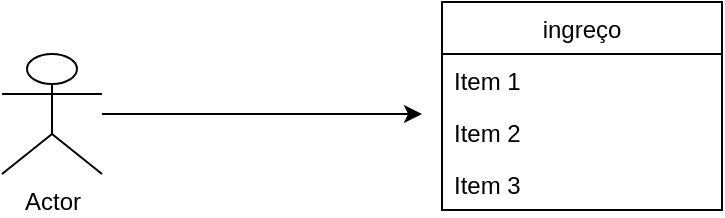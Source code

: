 <mxfile version="15.0.3" type="github">
  <diagram id="go6zeLZJxYFDXEE2uTss" name="Page-1">
    <mxGraphModel dx="868" dy="481" grid="1" gridSize="10" guides="1" tooltips="1" connect="1" arrows="1" fold="1" page="1" pageScale="1" pageWidth="827" pageHeight="1169" math="0" shadow="0">
      <root>
        <mxCell id="0" />
        <mxCell id="1" parent="0" />
        <mxCell id="9T8AzpcP381LG4oKfqYG-1" value="ingreço" style="swimlane;fontStyle=0;childLayout=stackLayout;horizontal=1;startSize=26;horizontalStack=0;resizeParent=1;resizeParentMax=0;resizeLast=0;collapsible=1;marginBottom=0;" vertex="1" parent="1">
          <mxGeometry x="310" y="60" width="140" height="104" as="geometry" />
        </mxCell>
        <mxCell id="9T8AzpcP381LG4oKfqYG-2" value="Item 1" style="text;strokeColor=none;fillColor=none;align=left;verticalAlign=top;spacingLeft=4;spacingRight=4;overflow=hidden;rotatable=0;points=[[0,0.5],[1,0.5]];portConstraint=eastwest;" vertex="1" parent="9T8AzpcP381LG4oKfqYG-1">
          <mxGeometry y="26" width="140" height="26" as="geometry" />
        </mxCell>
        <mxCell id="9T8AzpcP381LG4oKfqYG-3" value="Item 2" style="text;strokeColor=none;fillColor=none;align=left;verticalAlign=top;spacingLeft=4;spacingRight=4;overflow=hidden;rotatable=0;points=[[0,0.5],[1,0.5]];portConstraint=eastwest;" vertex="1" parent="9T8AzpcP381LG4oKfqYG-1">
          <mxGeometry y="52" width="140" height="26" as="geometry" />
        </mxCell>
        <mxCell id="9T8AzpcP381LG4oKfqYG-4" value="Item 3" style="text;strokeColor=none;fillColor=none;align=left;verticalAlign=top;spacingLeft=4;spacingRight=4;overflow=hidden;rotatable=0;points=[[0,0.5],[1,0.5]];portConstraint=eastwest;" vertex="1" parent="9T8AzpcP381LG4oKfqYG-1">
          <mxGeometry y="78" width="140" height="26" as="geometry" />
        </mxCell>
        <mxCell id="9T8AzpcP381LG4oKfqYG-7" value="" style="edgeStyle=orthogonalEdgeStyle;rounded=0;orthogonalLoop=1;jettySize=auto;html=1;" edge="1" parent="1" source="9T8AzpcP381LG4oKfqYG-5">
          <mxGeometry relative="1" as="geometry">
            <mxPoint x="300" y="116" as="targetPoint" />
          </mxGeometry>
        </mxCell>
        <mxCell id="9T8AzpcP381LG4oKfqYG-5" value="Actor" style="shape=umlActor;verticalLabelPosition=bottom;verticalAlign=top;html=1;outlineConnect=0;direction=east;" vertex="1" parent="1">
          <mxGeometry x="90" y="86" width="50" height="60" as="geometry" />
        </mxCell>
      </root>
    </mxGraphModel>
  </diagram>
</mxfile>
